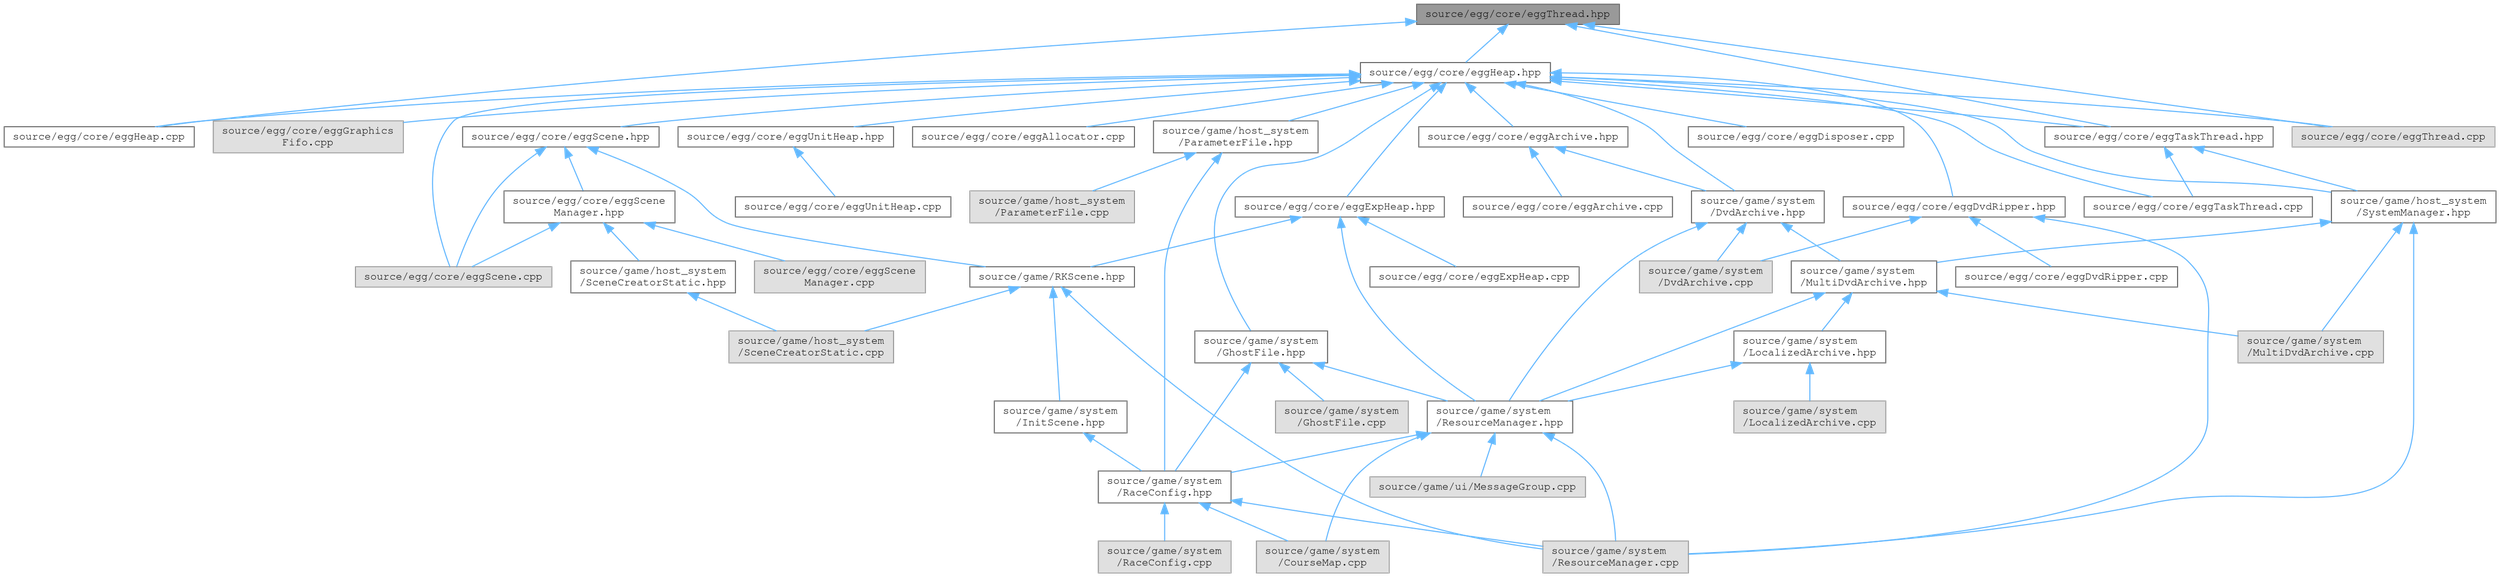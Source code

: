 digraph "source/egg/core/eggThread.hpp"
{
 // LATEX_PDF_SIZE
  bgcolor="transparent";
  edge [fontname=FreeMono,fontsize=10,labelfontname=FreeMono,labelfontsize=10];
  node [fontname=FreeMono,fontsize=10,shape=box,height=0.2,width=0.4];
  Node1 [label="source/egg/core/eggThread.hpp",height=0.2,width=0.4,color="gray40", fillcolor="grey60", style="filled", fontcolor="black",tooltip="Thread class for extending."];
  Node1 -> Node2 [dir="back",color="steelblue1",style="solid"];
  Node2 [label="source/egg/core/eggHeap.cpp",height=0.2,width=0.4,color="grey40", fillcolor="white", style="filled",URL="$egg_heap_8cpp.html",tooltip="Heap implementations."];
  Node1 -> Node3 [dir="back",color="steelblue1",style="solid"];
  Node3 [label="source/egg/core/eggHeap.hpp",height=0.2,width=0.4,color="grey40", fillcolor="white", style="filled",URL="$egg_heap_8hpp.html",tooltip="Base Heap class."];
  Node3 -> Node4 [dir="back",color="steelblue1",style="solid"];
  Node4 [label="source/egg/core/eggAllocator.cpp",height=0.2,width=0.4,color="grey40", fillcolor="white", style="filled",URL="$egg_allocator_8cpp.html",tooltip="Implementation for the allocator wrapper."];
  Node3 -> Node5 [dir="back",color="steelblue1",style="solid"];
  Node5 [label="source/egg/core/eggArchive.hpp",height=0.2,width=0.4,color="grey40", fillcolor="white", style="filled",URL="$egg_archive_8hpp.html",tooltip="A read-only view of a \"dolphin archive\" .arc file."];
  Node5 -> Node6 [dir="back",color="steelblue1",style="solid"];
  Node6 [label="source/egg/core/eggArchive.cpp",height=0.2,width=0.4,color="grey40", fillcolor="white", style="filled",URL="$egg_archive_8cpp.html",tooltip="TODO."];
  Node5 -> Node7 [dir="back",color="steelblue1",style="solid"];
  Node7 [label="source/game/system\l/DvdArchive.hpp",height=0.2,width=0.4,color="grey40", fillcolor="white", style="filled",URL="$_dvd_archive_8hpp_source.html",tooltip=" "];
  Node7 -> Node8 [dir="back",color="steelblue1",style="solid"];
  Node8 [label="source/game/system\l/DvdArchive.cpp",height=0.2,width=0.4,color="grey60", fillcolor="#E0E0E0", style="filled",tooltip=" "];
  Node7 -> Node9 [dir="back",color="steelblue1",style="solid"];
  Node9 [label="source/game/system\l/MultiDvdArchive.hpp",height=0.2,width=0.4,color="grey40", fillcolor="white", style="filled",URL="$_multi_dvd_archive_8hpp_source.html",tooltip=" "];
  Node9 -> Node10 [dir="back",color="steelblue1",style="solid"];
  Node10 [label="source/game/system\l/LocalizedArchive.hpp",height=0.2,width=0.4,color="grey40", fillcolor="white", style="filled",URL="$_localized_archive_8hpp_source.html",tooltip=" "];
  Node10 -> Node11 [dir="back",color="steelblue1",style="solid"];
  Node11 [label="source/game/system\l/LocalizedArchive.cpp",height=0.2,width=0.4,color="grey60", fillcolor="#E0E0E0", style="filled",tooltip=" "];
  Node10 -> Node12 [dir="back",color="steelblue1",style="solid"];
  Node12 [label="source/game/system\l/ResourceManager.hpp",height=0.2,width=0.4,color="grey40", fillcolor="white", style="filled",URL="$_resource_manager_8hpp_source.html",tooltip=" "];
  Node12 -> Node13 [dir="back",color="steelblue1",style="solid"];
  Node13 [label="source/game/system\l/CourseMap.cpp",height=0.2,width=0.4,color="grey60", fillcolor="#E0E0E0", style="filled",tooltip=" "];
  Node12 -> Node14 [dir="back",color="steelblue1",style="solid"];
  Node14 [label="source/game/system\l/RaceConfig.hpp",height=0.2,width=0.4,color="grey40", fillcolor="white", style="filled",URL="$_race_config_8hpp_source.html",tooltip=" "];
  Node14 -> Node13 [dir="back",color="steelblue1",style="solid"];
  Node14 -> Node15 [dir="back",color="steelblue1",style="solid"];
  Node15 [label="source/game/system\l/RaceConfig.cpp",height=0.2,width=0.4,color="grey60", fillcolor="#E0E0E0", style="filled",tooltip=" "];
  Node14 -> Node16 [dir="back",color="steelblue1",style="solid"];
  Node16 [label="source/game/system\l/ResourceManager.cpp",height=0.2,width=0.4,color="grey60", fillcolor="#E0E0E0", style="filled",tooltip=" "];
  Node12 -> Node16 [dir="back",color="steelblue1",style="solid"];
  Node12 -> Node17 [dir="back",color="steelblue1",style="solid"];
  Node17 [label="source/game/ui/MessageGroup.cpp",height=0.2,width=0.4,color="grey60", fillcolor="#E0E0E0", style="filled",tooltip=" "];
  Node9 -> Node18 [dir="back",color="steelblue1",style="solid"];
  Node18 [label="source/game/system\l/MultiDvdArchive.cpp",height=0.2,width=0.4,color="grey60", fillcolor="#E0E0E0", style="filled",tooltip=" "];
  Node9 -> Node12 [dir="back",color="steelblue1",style="solid"];
  Node7 -> Node12 [dir="back",color="steelblue1",style="solid"];
  Node3 -> Node19 [dir="back",color="steelblue1",style="solid"];
  Node19 [label="source/egg/core/eggDisposer.cpp",height=0.2,width=0.4,color="grey40", fillcolor="white", style="filled",URL="$egg_disposer_8cpp.html",tooltip="Disposer implementations."];
  Node3 -> Node20 [dir="back",color="steelblue1",style="solid"];
  Node20 [label="source/egg/core/eggDvdRipper.hpp",height=0.2,width=0.4,color="grey40", fillcolor="white", style="filled",URL="$egg_dvd_ripper_8hpp.html",tooltip="Headers for the EGG DVD ripper."];
  Node20 -> Node21 [dir="back",color="steelblue1",style="solid"];
  Node21 [label="source/egg/core/eggDvdRipper.cpp",height=0.2,width=0.4,color="grey40", fillcolor="white", style="filled",URL="$egg_dvd_ripper_8cpp.html",tooltip="Implementations for the EGG DVD ripper."];
  Node20 -> Node8 [dir="back",color="steelblue1",style="solid"];
  Node20 -> Node16 [dir="back",color="steelblue1",style="solid"];
  Node3 -> Node22 [dir="back",color="steelblue1",style="solid"];
  Node22 [label="source/egg/core/eggExpHeap.hpp",height=0.2,width=0.4,color="grey40", fillcolor="white", style="filled",URL="$egg_exp_heap_8hpp.html",tooltip="EGG wraper for expanded heaps header."];
  Node22 -> Node23 [dir="back",color="steelblue1",style="solid"];
  Node23 [label="source/egg/core/eggExpHeap.cpp",height=0.2,width=0.4,color="grey40", fillcolor="white", style="filled",URL="$egg_exp_heap_8cpp.html",tooltip="EGG wraper for expanded heaps implementation."];
  Node22 -> Node24 [dir="back",color="steelblue1",style="solid"];
  Node24 [label="source/game/RKScene.hpp",height=0.2,width=0.4,color="grey40", fillcolor="white", style="filled",URL="$_r_k_scene_8hpp_source.html",tooltip=" "];
  Node24 -> Node25 [dir="back",color="steelblue1",style="solid"];
  Node25 [label="source/game/host_system\l/SceneCreatorStatic.cpp",height=0.2,width=0.4,color="grey60", fillcolor="#E0E0E0", style="filled",tooltip=" "];
  Node24 -> Node26 [dir="back",color="steelblue1",style="solid"];
  Node26 [label="source/game/system\l/InitScene.hpp",height=0.2,width=0.4,color="grey40", fillcolor="white", style="filled",URL="$_init_scene_8hpp_source.html",tooltip=" "];
  Node26 -> Node14 [dir="back",color="steelblue1",style="solid"];
  Node24 -> Node16 [dir="back",color="steelblue1",style="solid"];
  Node22 -> Node12 [dir="back",color="steelblue1",style="solid"];
  Node3 -> Node27 [dir="back",color="steelblue1",style="solid"];
  Node27 [label="source/egg/core/eggGraphics\lFifo.cpp",height=0.2,width=0.4,color="grey60", fillcolor="#E0E0E0", style="filled",tooltip=" "];
  Node3 -> Node2 [dir="back",color="steelblue1",style="solid"];
  Node3 -> Node28 [dir="back",color="steelblue1",style="solid"];
  Node28 [label="source/egg/core/eggScene.cpp",height=0.2,width=0.4,color="grey60", fillcolor="#E0E0E0", style="filled",tooltip=" "];
  Node3 -> Node29 [dir="back",color="steelblue1",style="solid"];
  Node29 [label="source/egg/core/eggScene.hpp",height=0.2,width=0.4,color="grey40", fillcolor="white", style="filled",URL="$egg_scene_8hpp.html",tooltip="TODO."];
  Node29 -> Node28 [dir="back",color="steelblue1",style="solid"];
  Node29 -> Node30 [dir="back",color="steelblue1",style="solid"];
  Node30 [label="source/egg/core/eggScene\lManager.hpp",height=0.2,width=0.4,color="grey40", fillcolor="white", style="filled",URL="$egg_scene_manager_8hpp_source.html",tooltip=" "];
  Node30 -> Node28 [dir="back",color="steelblue1",style="solid"];
  Node30 -> Node31 [dir="back",color="steelblue1",style="solid"];
  Node31 [label="source/egg/core/eggScene\lManager.cpp",height=0.2,width=0.4,color="grey60", fillcolor="#E0E0E0", style="filled",tooltip=" "];
  Node30 -> Node32 [dir="back",color="steelblue1",style="solid"];
  Node32 [label="source/game/host_system\l/SceneCreatorStatic.hpp",height=0.2,width=0.4,color="grey40", fillcolor="white", style="filled",URL="$_scene_creator_static_8hpp.html",tooltip="Static scene creator starts the boostrap scene."];
  Node32 -> Node25 [dir="back",color="steelblue1",style="solid"];
  Node29 -> Node24 [dir="back",color="steelblue1",style="solid"];
  Node3 -> Node33 [dir="back",color="steelblue1",style="solid"];
  Node33 [label="source/egg/core/eggTaskThread.cpp",height=0.2,width=0.4,color="grey40", fillcolor="white", style="filled",URL="$egg_task_thread_8cpp.html",tooltip="TODO."];
  Node3 -> Node34 [dir="back",color="steelblue1",style="solid"];
  Node34 [label="source/egg/core/eggTaskThread.hpp",height=0.2,width=0.4,color="grey40", fillcolor="white", style="filled",URL="$egg_task_thread_8hpp.html",tooltip="TODO."];
  Node34 -> Node33 [dir="back",color="steelblue1",style="solid"];
  Node34 -> Node35 [dir="back",color="steelblue1",style="solid"];
  Node35 [label="source/game/host_system\l/SystemManager.hpp",height=0.2,width=0.4,color="grey40", fillcolor="white", style="filled",URL="$_system_manager_8hpp.html",tooltip="System Manager."];
  Node35 -> Node18 [dir="back",color="steelblue1",style="solid"];
  Node35 -> Node9 [dir="back",color="steelblue1",style="solid"];
  Node35 -> Node16 [dir="back",color="steelblue1",style="solid"];
  Node3 -> Node36 [dir="back",color="steelblue1",style="solid"];
  Node36 [label="source/egg/core/eggThread.cpp",height=0.2,width=0.4,color="grey60", fillcolor="#E0E0E0", style="filled",tooltip=" "];
  Node3 -> Node37 [dir="back",color="steelblue1",style="solid"];
  Node37 [label="source/egg/core/eggUnitHeap.hpp",height=0.2,width=0.4,color="grey40", fillcolor="white", style="filled",URL="$egg_unit_heap_8hpp.html",tooltip="EGG wraper for unit heaps (each element uniform size)."];
  Node37 -> Node38 [dir="back",color="steelblue1",style="solid"];
  Node38 [label="source/egg/core/eggUnitHeap.cpp",height=0.2,width=0.4,color="grey40", fillcolor="white", style="filled",URL="$egg_unit_heap_8cpp.html",tooltip="EGG wraper for unit heaps (each element uniform size)."];
  Node3 -> Node39 [dir="back",color="steelblue1",style="solid"];
  Node39 [label="source/game/host_system\l/ParameterFile.hpp",height=0.2,width=0.4,color="grey40", fillcolor="white", style="filled",URL="$_parameter_file_8hpp.html",tooltip="Contains reading code for an unused 'Parameter' file."];
  Node39 -> Node40 [dir="back",color="steelblue1",style="solid"];
  Node40 [label="source/game/host_system\l/ParameterFile.cpp",height=0.2,width=0.4,color="grey60", fillcolor="#E0E0E0", style="filled",tooltip=" "];
  Node39 -> Node14 [dir="back",color="steelblue1",style="solid"];
  Node3 -> Node35 [dir="back",color="steelblue1",style="solid"];
  Node3 -> Node7 [dir="back",color="steelblue1",style="solid"];
  Node3 -> Node41 [dir="back",color="steelblue1",style="solid"];
  Node41 [label="source/game/system\l/GhostFile.hpp",height=0.2,width=0.4,color="grey40", fillcolor="white", style="filled",URL="$_ghost_file_8hpp_source.html",tooltip=" "];
  Node41 -> Node42 [dir="back",color="steelblue1",style="solid"];
  Node42 [label="source/game/system\l/GhostFile.cpp",height=0.2,width=0.4,color="grey60", fillcolor="#E0E0E0", style="filled",tooltip=" "];
  Node41 -> Node14 [dir="back",color="steelblue1",style="solid"];
  Node41 -> Node12 [dir="back",color="steelblue1",style="solid"];
  Node1 -> Node34 [dir="back",color="steelblue1",style="solid"];
  Node1 -> Node36 [dir="back",color="steelblue1",style="solid"];
}
